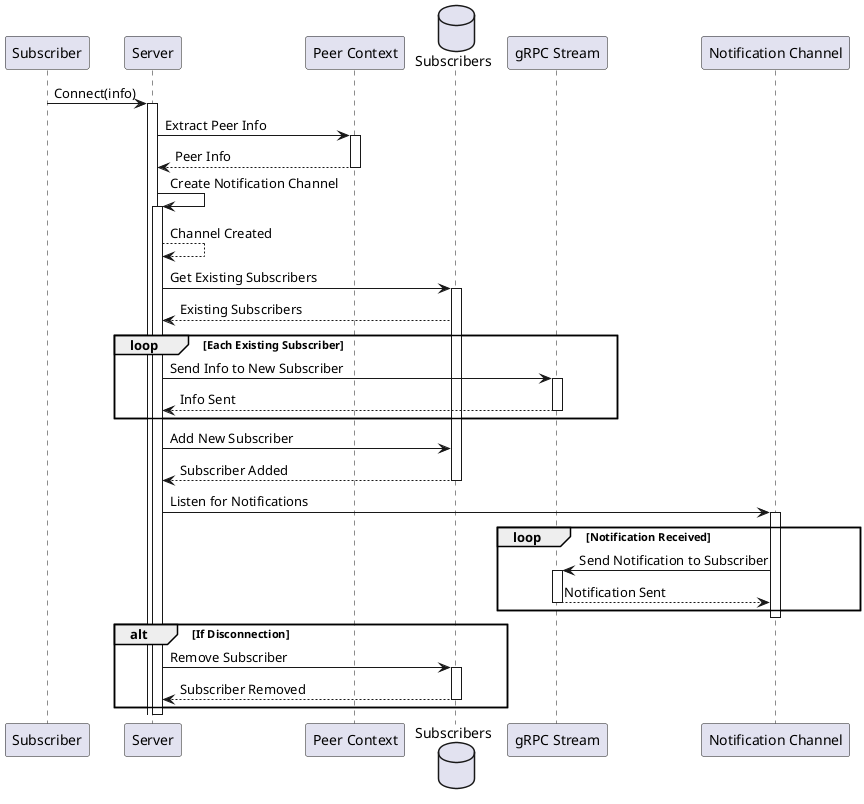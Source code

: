 @startuml
participant Subscriber
participant "Server" as S
participant "Peer Context" as PC
database "Subscribers" as Subs
participant "gRPC Stream" as Stream
participant "Notification Channel" as NC

Subscriber -> S : Connect(info)
activate S

S -> PC : Extract Peer Info
activate PC
PC --> S : Peer Info
deactivate PC

S -> S : Create Notification Channel
activate S
S --> S : Channel Created

S -> Subs : Get Existing Subscribers
activate Subs
Subs --> S : Existing Subscribers

loop Each Existing Subscriber
    S -> Stream : Send Info to New Subscriber
    activate Stream
    Stream --> S : Info Sent
    deactivate Stream
end

S -> Subs : Add New Subscriber
Subs --> S : Subscriber Added
deactivate Subs

S -> NC : Listen for Notifications
activate NC
loop Notification Received
    NC -> Stream : Send Notification to Subscriber
    activate Stream
    Stream --> NC : Notification Sent
    deactivate Stream
end
deactivate NC

alt If Disconnection
    S -> Subs : Remove Subscriber
    activate Subs
    Subs --> S : Subscriber Removed
    deactivate Subs
end

deactivate S
@enduml

